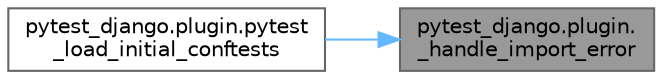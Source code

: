 digraph "pytest_django.plugin._handle_import_error"
{
 // LATEX_PDF_SIZE
  bgcolor="transparent";
  edge [fontname=Helvetica,fontsize=10,labelfontname=Helvetica,labelfontsize=10];
  node [fontname=Helvetica,fontsize=10,shape=box,height=0.2,width=0.4];
  rankdir="RL";
  Node1 [id="Node000001",label="pytest_django.plugin.\l_handle_import_error",height=0.2,width=0.4,color="gray40", fillcolor="grey60", style="filled", fontcolor="black",tooltip=" "];
  Node1 -> Node2 [id="edge1_Node000001_Node000002",dir="back",color="steelblue1",style="solid",tooltip=" "];
  Node2 [id="Node000002",label="pytest_django.plugin.pytest\l_load_initial_conftests",height=0.2,width=0.4,color="grey40", fillcolor="white", style="filled",URL="$namespacepytest__django_1_1plugin.html#a95118bb9f595420806df4987f0e4fe49",tooltip=" "];
}
